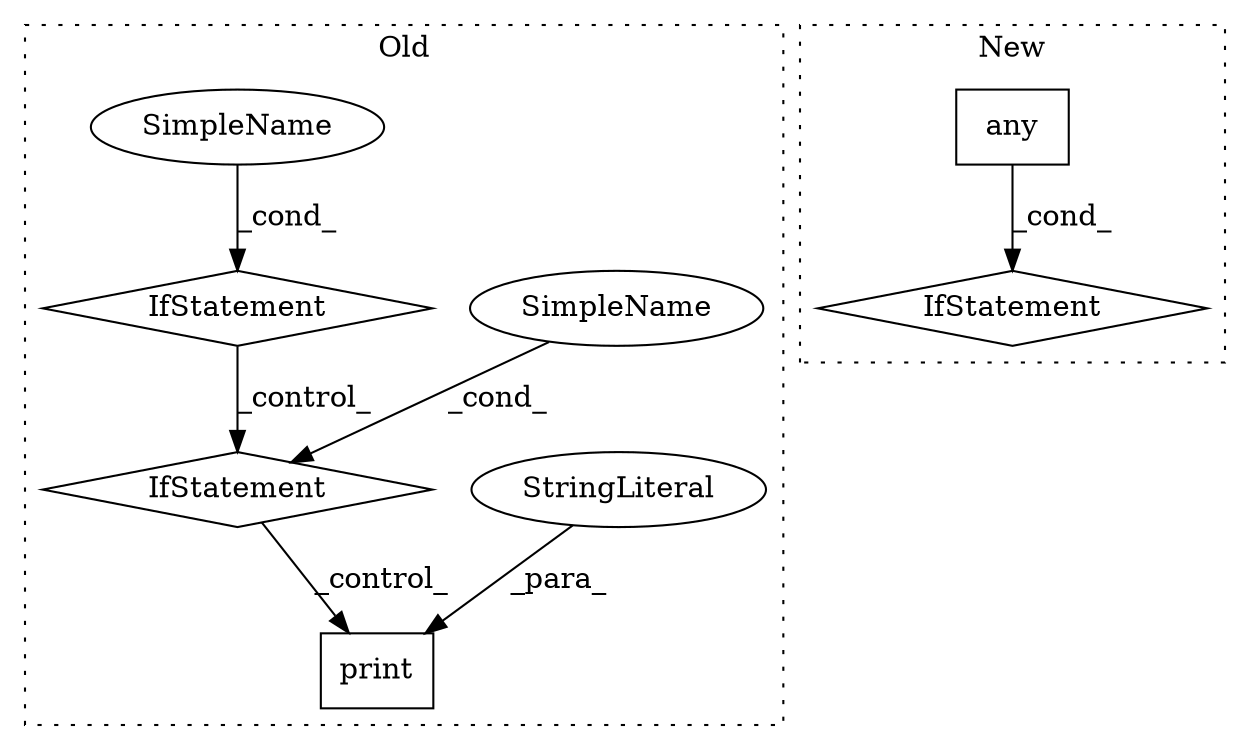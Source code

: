 digraph G {
subgraph cluster0 {
1 [label="print" a="32" s="7606,7658" l="6,1" shape="box"];
4 [label="IfStatement" a="25" s="7335,7375" l="4,2" shape="diamond"];
5 [label="SimpleName" a="42" s="" l="" shape="ellipse"];
6 [label="StringLiteral" a="45" s="7612" l="41" shape="ellipse"];
7 [label="IfStatement" a="25" s="5760,5827" l="14,2" shape="diamond"];
8 [label="SimpleName" a="42" s="" l="" shape="ellipse"];
label = "Old";
style="dotted";
}
subgraph cluster1 {
2 [label="any" a="32" s="5674,5836" l="19,-3" shape="box"];
3 [label="IfStatement" a="25" s="5669,5833" l="4,2" shape="diamond"];
label = "New";
style="dotted";
}
2 -> 3 [label="_cond_"];
4 -> 1 [label="_control_"];
5 -> 4 [label="_cond_"];
6 -> 1 [label="_para_"];
7 -> 4 [label="_control_"];
8 -> 7 [label="_cond_"];
}